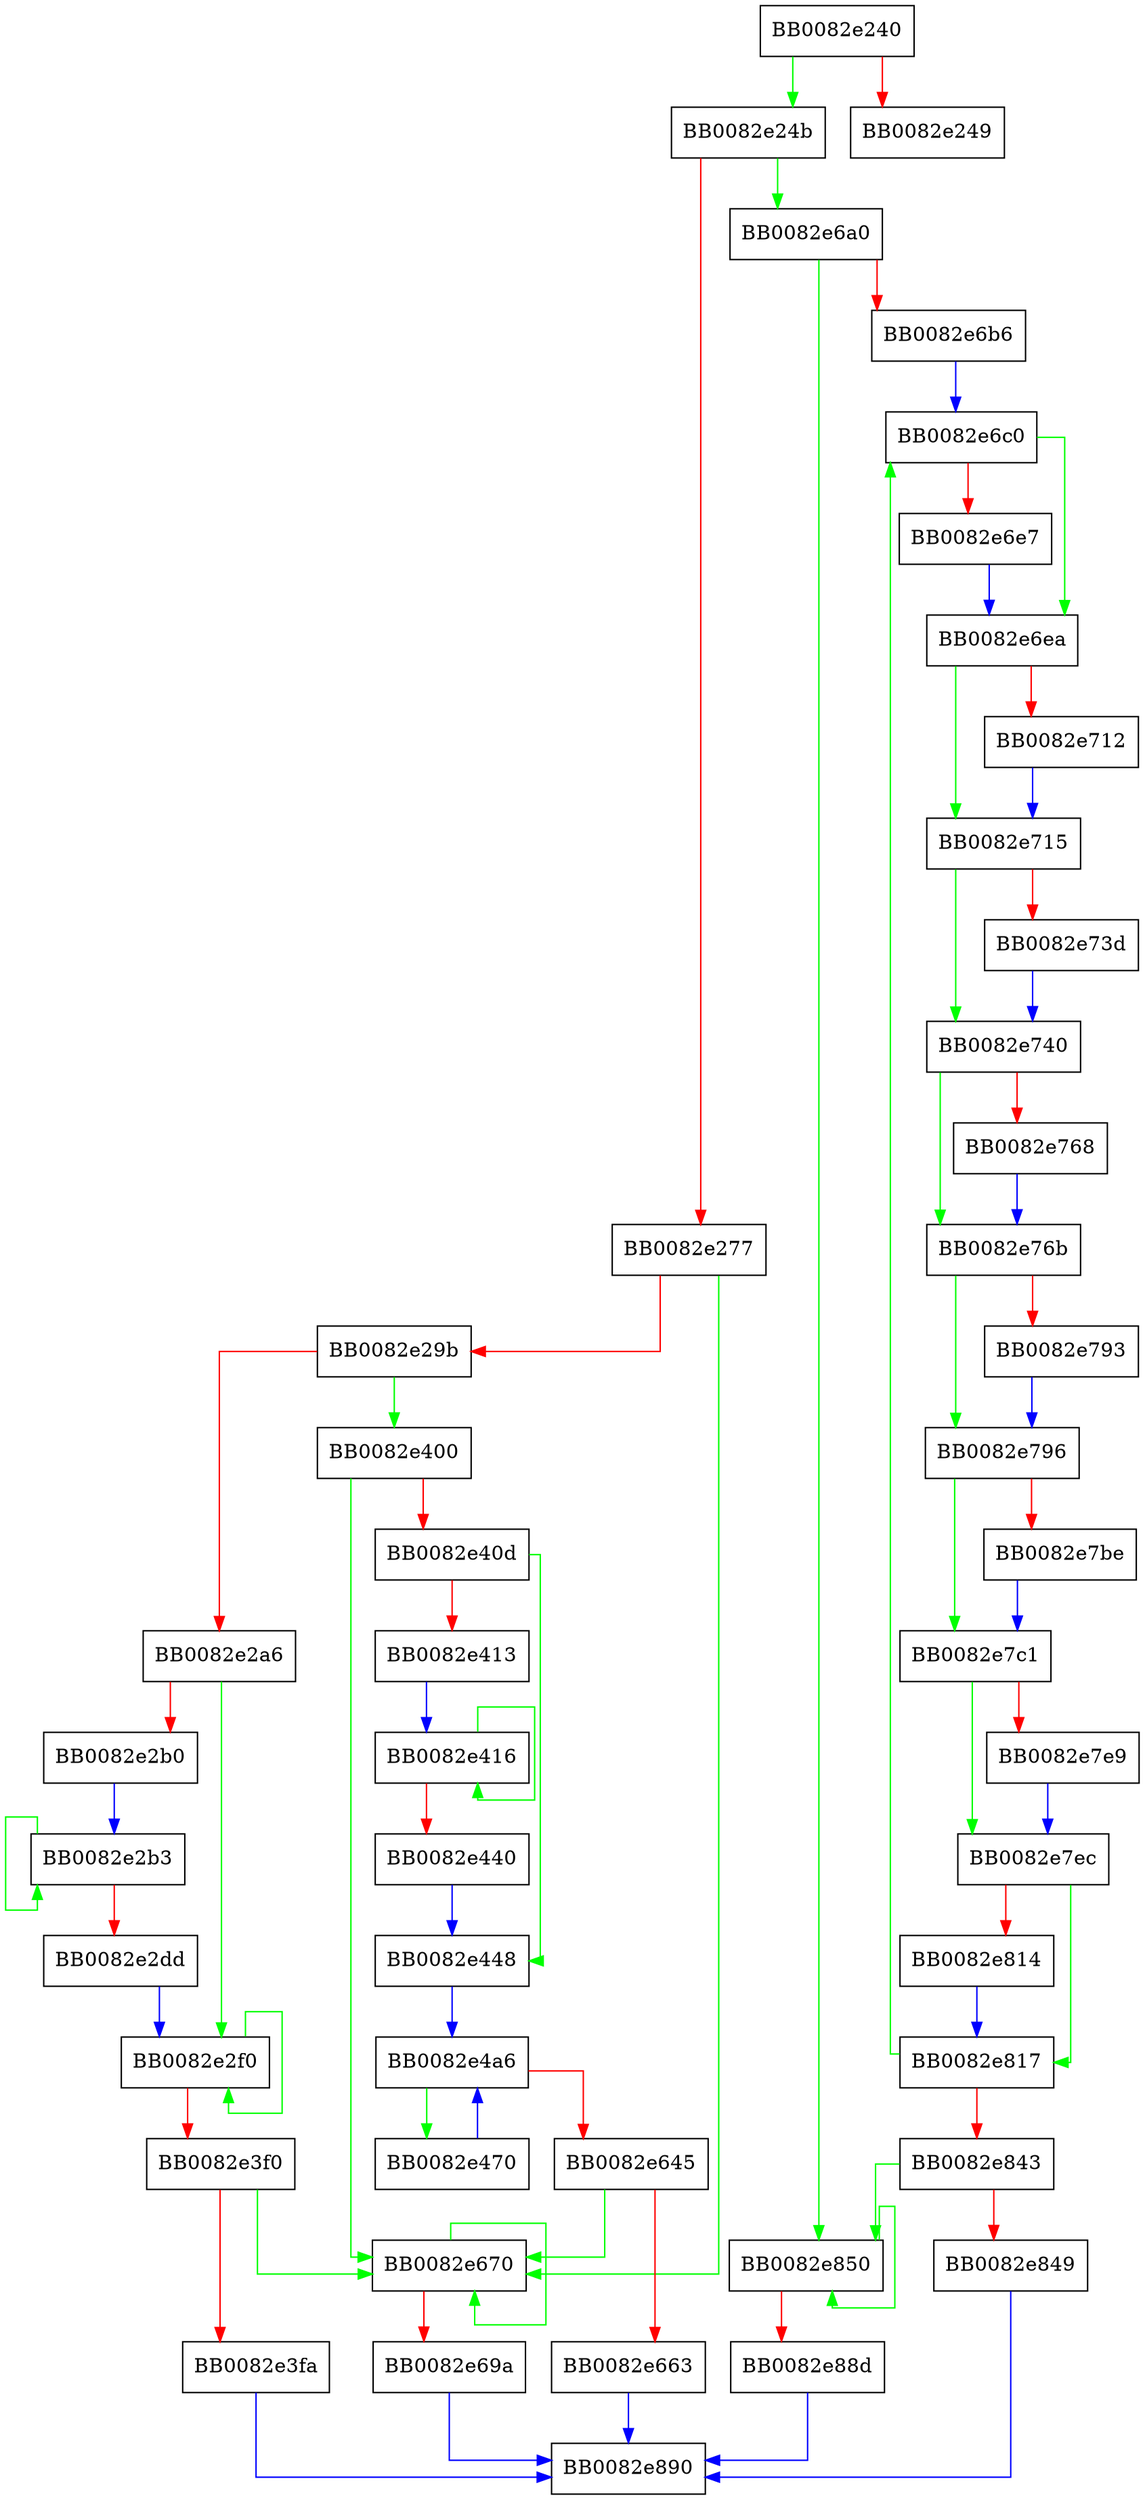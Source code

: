 digraph RC4 {
  node [shape="box"];
  graph [splines=ortho];
  BB0082e240 -> BB0082e24b [color="green"];
  BB0082e240 -> BB0082e249 [color="red"];
  BB0082e24b -> BB0082e6a0 [color="green"];
  BB0082e24b -> BB0082e277 [color="red"];
  BB0082e277 -> BB0082e670 [color="green"];
  BB0082e277 -> BB0082e29b [color="red"];
  BB0082e29b -> BB0082e400 [color="green"];
  BB0082e29b -> BB0082e2a6 [color="red"];
  BB0082e2a6 -> BB0082e2f0 [color="green"];
  BB0082e2a6 -> BB0082e2b0 [color="red"];
  BB0082e2b0 -> BB0082e2b3 [color="blue"];
  BB0082e2b3 -> BB0082e2b3 [color="green"];
  BB0082e2b3 -> BB0082e2dd [color="red"];
  BB0082e2dd -> BB0082e2f0 [color="blue"];
  BB0082e2f0 -> BB0082e2f0 [color="green"];
  BB0082e2f0 -> BB0082e3f0 [color="red"];
  BB0082e3f0 -> BB0082e670 [color="green"];
  BB0082e3f0 -> BB0082e3fa [color="red"];
  BB0082e3fa -> BB0082e890 [color="blue"];
  BB0082e400 -> BB0082e670 [color="green"];
  BB0082e400 -> BB0082e40d [color="red"];
  BB0082e40d -> BB0082e448 [color="green"];
  BB0082e40d -> BB0082e413 [color="red"];
  BB0082e413 -> BB0082e416 [color="blue"];
  BB0082e416 -> BB0082e416 [color="green"];
  BB0082e416 -> BB0082e440 [color="red"];
  BB0082e440 -> BB0082e448 [color="blue"];
  BB0082e448 -> BB0082e4a6 [color="blue"];
  BB0082e470 -> BB0082e4a6 [color="blue"];
  BB0082e4a6 -> BB0082e470 [color="green"];
  BB0082e4a6 -> BB0082e645 [color="red"];
  BB0082e645 -> BB0082e670 [color="green"];
  BB0082e645 -> BB0082e663 [color="red"];
  BB0082e663 -> BB0082e890 [color="blue"];
  BB0082e670 -> BB0082e670 [color="green"];
  BB0082e670 -> BB0082e69a [color="red"];
  BB0082e69a -> BB0082e890 [color="blue"];
  BB0082e6a0 -> BB0082e850 [color="green"];
  BB0082e6a0 -> BB0082e6b6 [color="red"];
  BB0082e6b6 -> BB0082e6c0 [color="blue"];
  BB0082e6c0 -> BB0082e6ea [color="green"];
  BB0082e6c0 -> BB0082e6e7 [color="red"];
  BB0082e6e7 -> BB0082e6ea [color="blue"];
  BB0082e6ea -> BB0082e715 [color="green"];
  BB0082e6ea -> BB0082e712 [color="red"];
  BB0082e712 -> BB0082e715 [color="blue"];
  BB0082e715 -> BB0082e740 [color="green"];
  BB0082e715 -> BB0082e73d [color="red"];
  BB0082e73d -> BB0082e740 [color="blue"];
  BB0082e740 -> BB0082e76b [color="green"];
  BB0082e740 -> BB0082e768 [color="red"];
  BB0082e768 -> BB0082e76b [color="blue"];
  BB0082e76b -> BB0082e796 [color="green"];
  BB0082e76b -> BB0082e793 [color="red"];
  BB0082e793 -> BB0082e796 [color="blue"];
  BB0082e796 -> BB0082e7c1 [color="green"];
  BB0082e796 -> BB0082e7be [color="red"];
  BB0082e7be -> BB0082e7c1 [color="blue"];
  BB0082e7c1 -> BB0082e7ec [color="green"];
  BB0082e7c1 -> BB0082e7e9 [color="red"];
  BB0082e7e9 -> BB0082e7ec [color="blue"];
  BB0082e7ec -> BB0082e817 [color="green"];
  BB0082e7ec -> BB0082e814 [color="red"];
  BB0082e814 -> BB0082e817 [color="blue"];
  BB0082e817 -> BB0082e6c0 [color="green"];
  BB0082e817 -> BB0082e843 [color="red"];
  BB0082e843 -> BB0082e850 [color="green"];
  BB0082e843 -> BB0082e849 [color="red"];
  BB0082e849 -> BB0082e890 [color="blue"];
  BB0082e850 -> BB0082e850 [color="green"];
  BB0082e850 -> BB0082e88d [color="red"];
  BB0082e88d -> BB0082e890 [color="blue"];
}